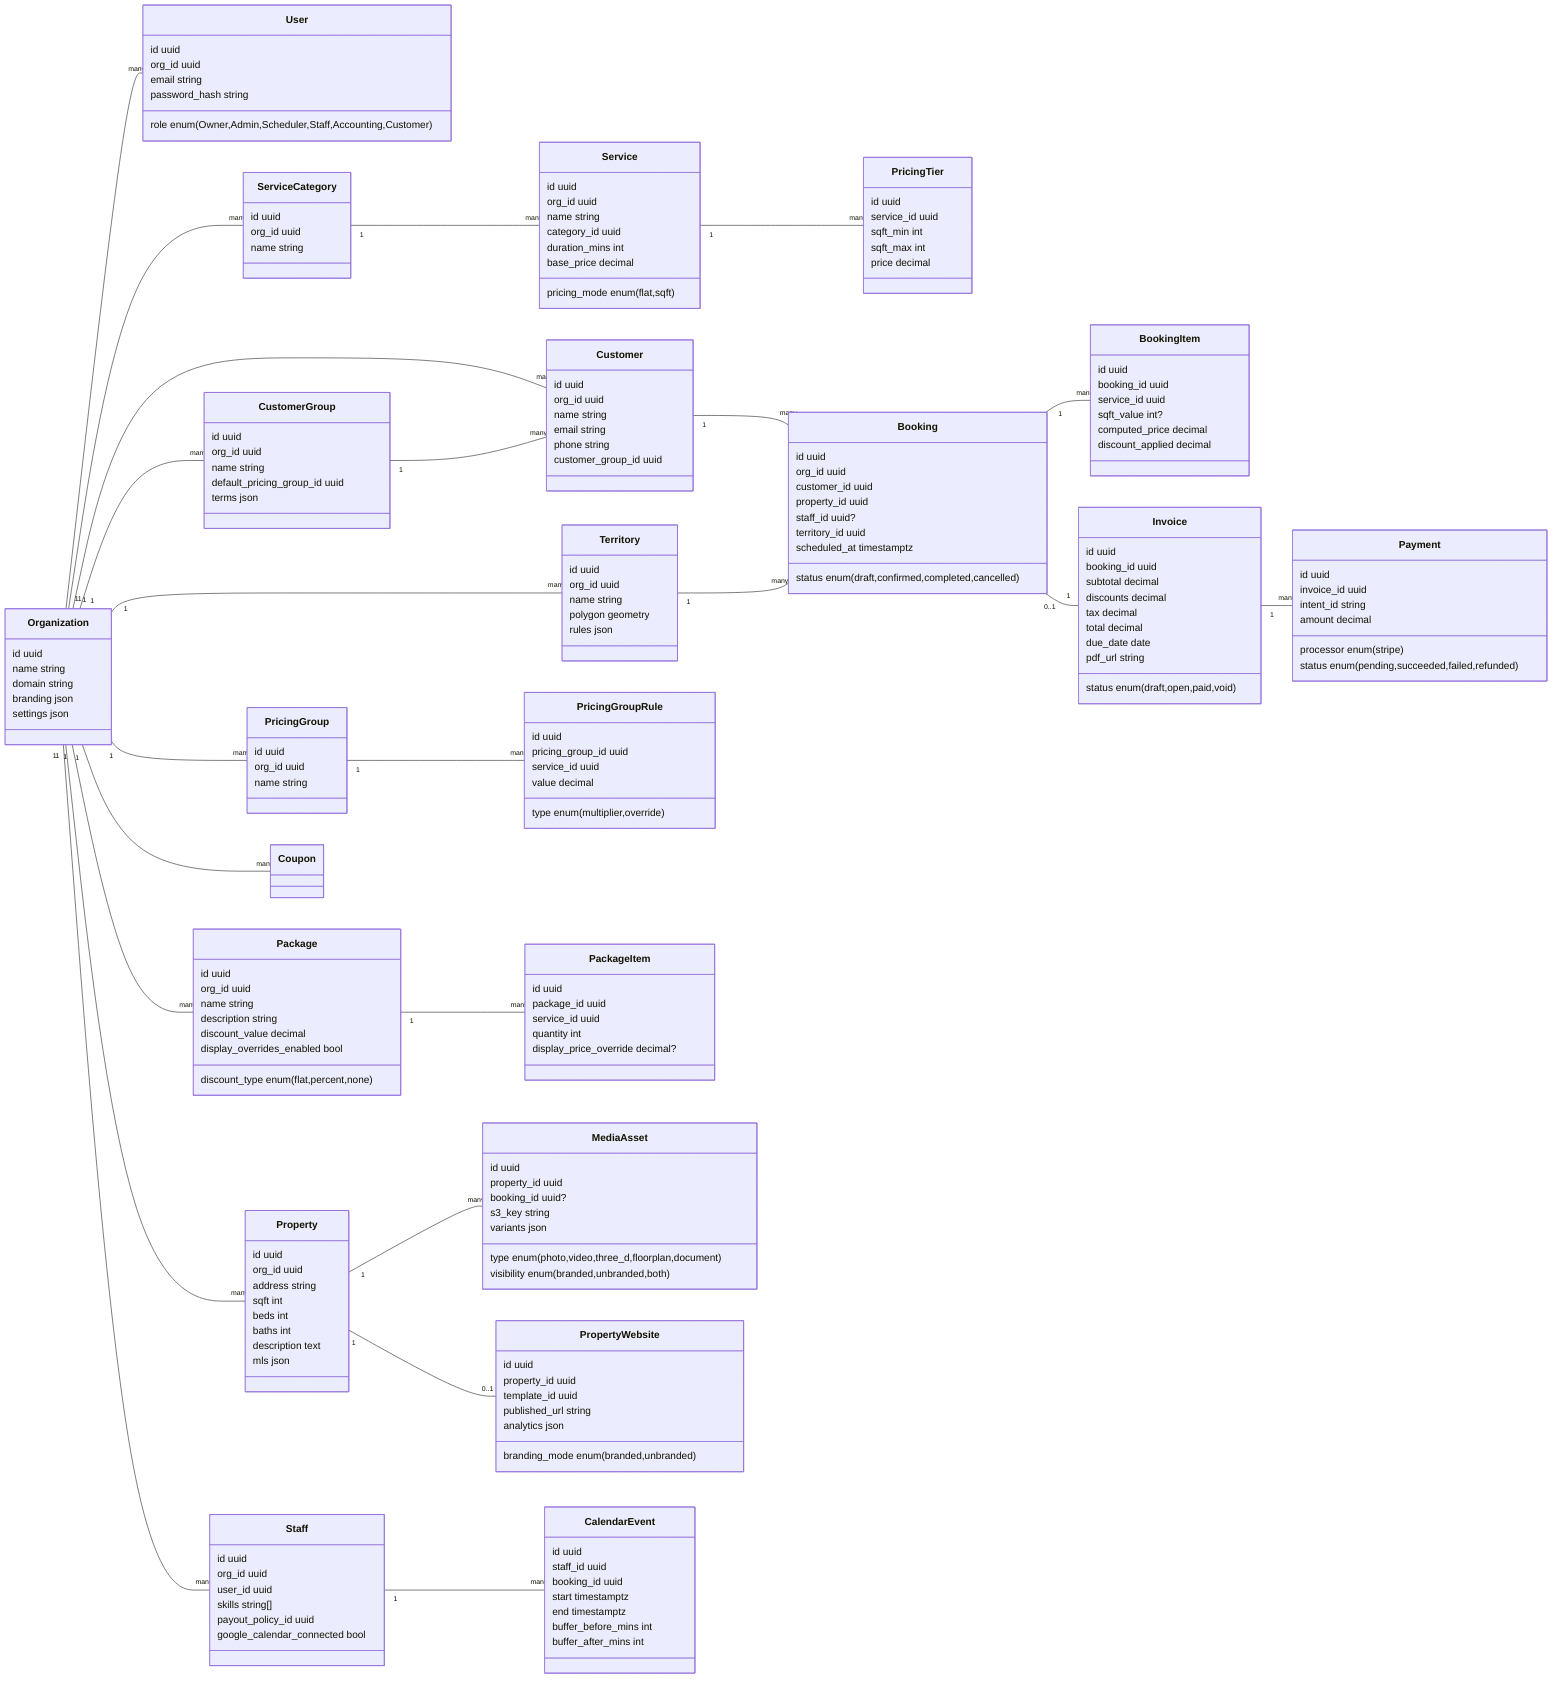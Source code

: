 classDiagram
  direction LR

  Organization "1" -- "many" User
  Organization "1" -- "many" Customer
  Organization "1" -- "many" Staff
  Organization "1" -- "many" ServiceCategory
  Organization "1" -- "many" PricingGroup
  Organization "1" -- "many" CustomerGroup
  Organization "1" -- "many" Territory
  Organization "1" -- "many" Package
  Organization "1" -- "many" Coupon
  Organization "1" -- "many" Property

  ServiceCategory "1" -- "many" Service
  Service "1" -- "many" PricingTier
  PricingGroup "1" -- "many" PricingGroupRule
  CustomerGroup "1" -- "many" Customer
  Package "1" -- "many" PackageItem
  Property "1" -- "many" MediaAsset
  Property "1" -- "0..1" PropertyWebsite
  Customer "1" -- "many" Booking
  Booking "1" -- "many" BookingItem
  Booking "0..1" -- "1" Invoice
  Invoice "1" -- "many" Payment
  Staff "1" -- "many" CalendarEvent
  Territory "1" -- "many" Booking

  class Organization {
    id uuid
    name string
    domain string
    branding json
    settings json
  }
  class User {
    id uuid
    org_id uuid
    email string
    password_hash string
    role enum(Owner,Admin,Scheduler,Staff,Accounting,Customer)
  }
  class Customer {
    id uuid
    org_id uuid
    name string
    email string
    phone string
    customer_group_id uuid
  }
  class Staff {
    id uuid
    org_id uuid
    user_id uuid
    skills string[]
    payout_policy_id uuid
    google_calendar_connected bool
  }
  class ServiceCategory {
    id uuid
    org_id uuid
    name string
  }
  class Service {
    id uuid
    org_id uuid
    name string
    category_id uuid
    duration_mins int
    pricing_mode enum(flat,sqft)
    base_price decimal
  }
  class PricingTier {
    id uuid
    service_id uuid
    sqft_min int
    sqft_max int
    price decimal
  }
  class PricingGroup {
    id uuid
    org_id uuid
    name string
  }
  class PricingGroupRule {
    id uuid
    pricing_group_id uuid
    service_id uuid
    type enum(multiplier,override)
    value decimal
  }
  class CustomerGroup {
    id uuid
    org_id uuid
    name string
    default_pricing_group_id uuid
    terms json
  }
  class Package {
    id uuid
    org_id uuid
    name string
    description string
    discount_type enum(flat,percent,none)
    discount_value decimal
    display_overrides_enabled bool
  }
  class PackageItem {
    id uuid
    package_id uuid
    service_id uuid
    quantity int
    display_price_override decimal?
  }
  class Territory {
    id uuid
    org_id uuid
    name string
    polygon geometry
    rules json
  }
  class Booking {
    id uuid
    org_id uuid
    customer_id uuid
    property_id uuid
    staff_id uuid?
    territory_id uuid
    status enum(draft,confirmed,completed,cancelled)
    scheduled_at timestamptz
  }
  class BookingItem {
    id uuid
    booking_id uuid
    service_id uuid
    sqft_value int?
    computed_price decimal
    discount_applied decimal
  }
  class Invoice {
    id uuid
    booking_id uuid
    subtotal decimal
    discounts decimal
    tax decimal
    total decimal
    status enum(draft,open,paid,void)
    due_date date
    pdf_url string
  }
  class Payment {
    id uuid
    invoice_id uuid
    processor enum(stripe)
    intent_id string
    amount decimal
    status enum(pending,succeeded,failed,refunded)
  }
  class MediaAsset {
    id uuid
    property_id uuid
    booking_id uuid?
    type enum(photo,video,three_d,floorplan,document)
    s3_key string
    variants json
    visibility enum(branded,unbranded,both)
  }
  class Property {
    id uuid
    org_id uuid
    address string
    sqft int
    beds int
    baths int
    description text
    mls json
  }
  class PropertyWebsite {
    id uuid
    property_id uuid
    template_id uuid
    published_url string
    branding_mode enum(branded,unbranded)
    analytics json
  }
  class CalendarEvent {
    id uuid
    staff_id uuid
    booking_id uuid
    start timestamptz
    end timestamptz
    buffer_before_mins int
    buffer_after_mins int
  }